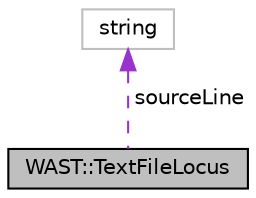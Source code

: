 digraph "WAST::TextFileLocus"
{
  edge [fontname="Helvetica",fontsize="10",labelfontname="Helvetica",labelfontsize="10"];
  node [fontname="Helvetica",fontsize="10",shape=record];
  Node1 [label="WAST::TextFileLocus",height=0.2,width=0.4,color="black", fillcolor="grey75", style="filled", fontcolor="black"];
  Node2 -> Node1 [dir="back",color="darkorchid3",fontsize="10",style="dashed",label=" sourceLine" ];
  Node2 [label="string",height=0.2,width=0.4,color="grey75", fillcolor="white", style="filled"];
}
